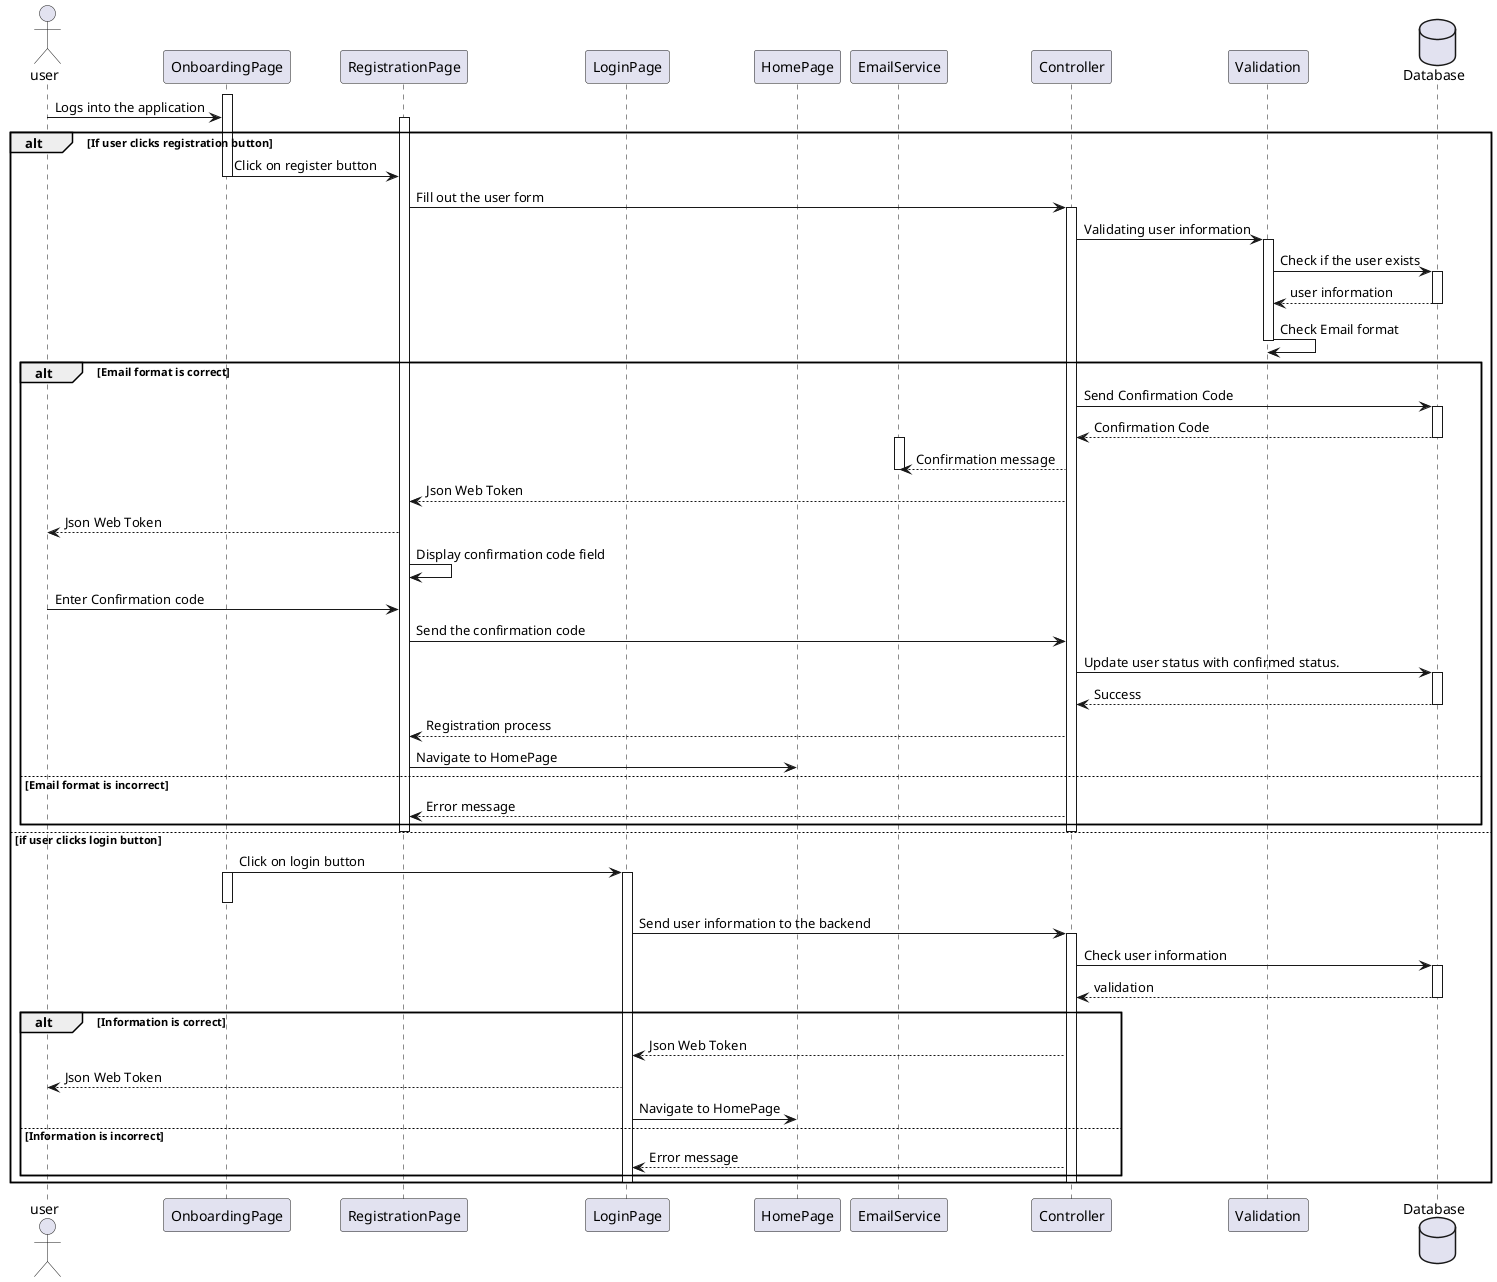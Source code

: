 @startuml
actor user as User
participant OnboardingPage as OnboardingPage
participant RegistrationPage as RegistrationPage
participant LoginPage as LoginPage
participant HomePage as Home
participant EmailService as EmailS
participant Controller as UserEntity
participant Validation as Validation
database Database

activate OnboardingPage
User -> OnboardingPage: Logs into the application
activate RegistrationPage
alt If user clicks registration button
    OnboardingPage -> RegistrationPage: Click on register button
    deactivate OnboardingPage
    RegistrationPage -> UserEntity: Fill out the user form
    activate UserEntity

    UserEntity -> Validation: Validating user information 
    activate Validation
    Validation -> Database: Check if the user exists
    activate Database
    Database --> Validation:  user information
    deactivate Database

    Validation -> Validation : Check Email format

    deactivate Validation

    alt Email format is correct
        UserEntity -> Database: Send Confirmation Code
        activate Database
        Database --> UserEntity:  Confirmation Code
        deactivate Database
        activate EmailS
        UserEntity --> EmailS:  Confirmation message 
        deactivate EmailS
        
        UserEntity --> RegistrationPage:  Json Web Token
        RegistrationPage --> User:  Json Web Token
        RegistrationPage -> RegistrationPage: Display confirmation code field
        User -> RegistrationPage: Enter Confirmation code
        RegistrationPage -> UserEntity: Send the confirmation code
        UserEntity -> Database: Update user status with confirmed status.
        activate Database
        Database --> UserEntity:  Success
        deactivate Database
        UserEntity --> RegistrationPage:  Registration process
        RegistrationPage -> Home: Navigate to HomePage
    else Email format is incorrect
        UserEntity --> RegistrationPage:  Error message
    end
    deactivate UserEntity
    deactivate RegistrationPage
else if user clicks login button
    OnboardingPage -> LoginPage: Click on login button
    activate OnboardingPage
    deactivate OnboardingPage
    activate LoginPage
    LoginPage -> UserEntity: Send user information to the backend
    activate UserEntity
    UserEntity -> Database: Check user information
    activate Database
    Database --> UserEntity:  validation
    deactivate Database
    alt Information is correct
        UserEntity --> LoginPage:  Json Web Token
        LoginPage --> User:  Json Web Token
        LoginPage -> Home: Navigate to HomePage
    else Information is incorrect
        UserEntity --> LoginPage:  Error message 
    end
    deactivate UserEntity
    deactivate LoginPage
end
@enduml
